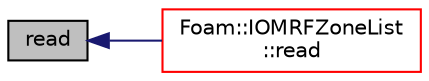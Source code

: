 digraph "read"
{
  bgcolor="transparent";
  edge [fontname="Helvetica",fontsize="10",labelfontname="Helvetica",labelfontsize="10"];
  node [fontname="Helvetica",fontsize="10",shape=record];
  rankdir="LR";
  Node3095 [label="read",height=0.2,width=0.4,color="black", fillcolor="grey75", style="filled", fontcolor="black"];
  Node3095 -> Node3096 [dir="back",color="midnightblue",fontsize="10",style="solid",fontname="Helvetica"];
  Node3096 [label="Foam::IOMRFZoneList\l::read",height=0.2,width=0.4,color="red",URL="$a22677.html#af816873151ddb0126e98bb2f914d8ed5",tooltip="Read dictionary. "];
}
